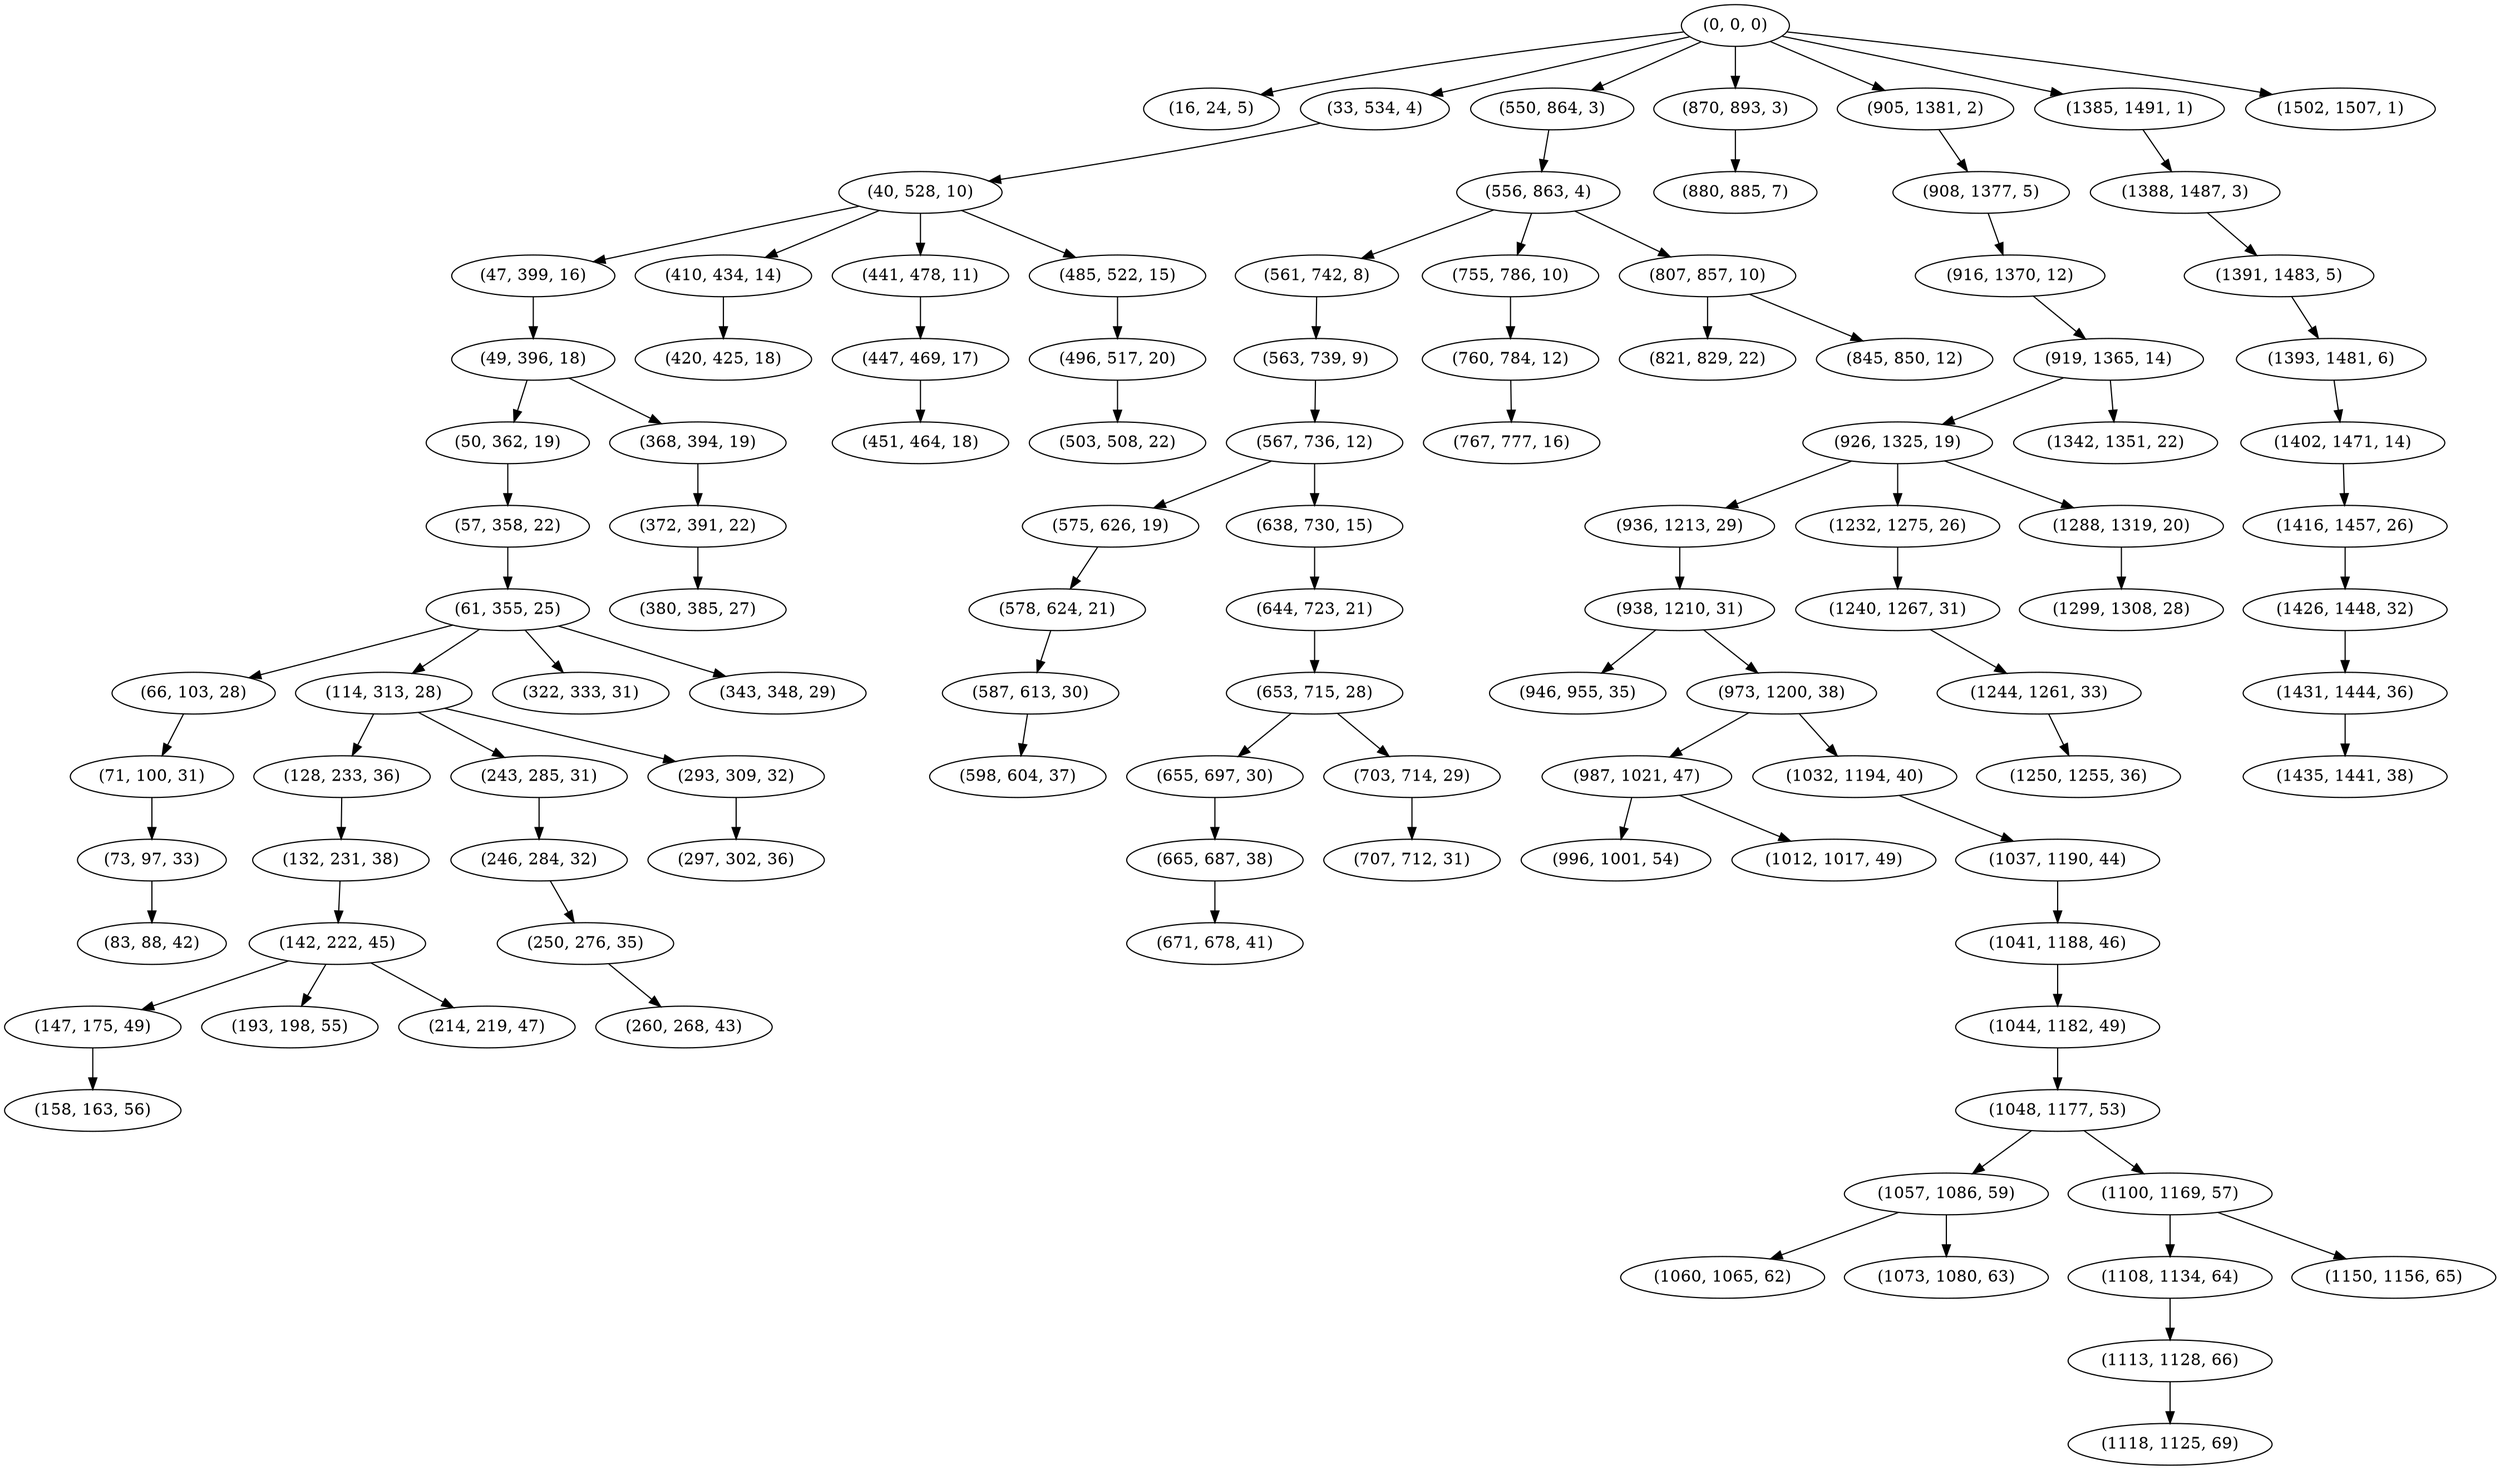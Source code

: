 digraph tree {
    "(0, 0, 0)";
    "(16, 24, 5)";
    "(33, 534, 4)";
    "(40, 528, 10)";
    "(47, 399, 16)";
    "(49, 396, 18)";
    "(50, 362, 19)";
    "(57, 358, 22)";
    "(61, 355, 25)";
    "(66, 103, 28)";
    "(71, 100, 31)";
    "(73, 97, 33)";
    "(83, 88, 42)";
    "(114, 313, 28)";
    "(128, 233, 36)";
    "(132, 231, 38)";
    "(142, 222, 45)";
    "(147, 175, 49)";
    "(158, 163, 56)";
    "(193, 198, 55)";
    "(214, 219, 47)";
    "(243, 285, 31)";
    "(246, 284, 32)";
    "(250, 276, 35)";
    "(260, 268, 43)";
    "(293, 309, 32)";
    "(297, 302, 36)";
    "(322, 333, 31)";
    "(343, 348, 29)";
    "(368, 394, 19)";
    "(372, 391, 22)";
    "(380, 385, 27)";
    "(410, 434, 14)";
    "(420, 425, 18)";
    "(441, 478, 11)";
    "(447, 469, 17)";
    "(451, 464, 18)";
    "(485, 522, 15)";
    "(496, 517, 20)";
    "(503, 508, 22)";
    "(550, 864, 3)";
    "(556, 863, 4)";
    "(561, 742, 8)";
    "(563, 739, 9)";
    "(567, 736, 12)";
    "(575, 626, 19)";
    "(578, 624, 21)";
    "(587, 613, 30)";
    "(598, 604, 37)";
    "(638, 730, 15)";
    "(644, 723, 21)";
    "(653, 715, 28)";
    "(655, 697, 30)";
    "(665, 687, 38)";
    "(671, 678, 41)";
    "(703, 714, 29)";
    "(707, 712, 31)";
    "(755, 786, 10)";
    "(760, 784, 12)";
    "(767, 777, 16)";
    "(807, 857, 10)";
    "(821, 829, 22)";
    "(845, 850, 12)";
    "(870, 893, 3)";
    "(880, 885, 7)";
    "(905, 1381, 2)";
    "(908, 1377, 5)";
    "(916, 1370, 12)";
    "(919, 1365, 14)";
    "(926, 1325, 19)";
    "(936, 1213, 29)";
    "(938, 1210, 31)";
    "(946, 955, 35)";
    "(973, 1200, 38)";
    "(987, 1021, 47)";
    "(996, 1001, 54)";
    "(1012, 1017, 49)";
    "(1032, 1194, 40)";
    "(1037, 1190, 44)";
    "(1041, 1188, 46)";
    "(1044, 1182, 49)";
    "(1048, 1177, 53)";
    "(1057, 1086, 59)";
    "(1060, 1065, 62)";
    "(1073, 1080, 63)";
    "(1100, 1169, 57)";
    "(1108, 1134, 64)";
    "(1113, 1128, 66)";
    "(1118, 1125, 69)";
    "(1150, 1156, 65)";
    "(1232, 1275, 26)";
    "(1240, 1267, 31)";
    "(1244, 1261, 33)";
    "(1250, 1255, 36)";
    "(1288, 1319, 20)";
    "(1299, 1308, 28)";
    "(1342, 1351, 22)";
    "(1385, 1491, 1)";
    "(1388, 1487, 3)";
    "(1391, 1483, 5)";
    "(1393, 1481, 6)";
    "(1402, 1471, 14)";
    "(1416, 1457, 26)";
    "(1426, 1448, 32)";
    "(1431, 1444, 36)";
    "(1435, 1441, 38)";
    "(1502, 1507, 1)";
    "(0, 0, 0)" -> "(16, 24, 5)";
    "(0, 0, 0)" -> "(33, 534, 4)";
    "(0, 0, 0)" -> "(550, 864, 3)";
    "(0, 0, 0)" -> "(870, 893, 3)";
    "(0, 0, 0)" -> "(905, 1381, 2)";
    "(0, 0, 0)" -> "(1385, 1491, 1)";
    "(0, 0, 0)" -> "(1502, 1507, 1)";
    "(33, 534, 4)" -> "(40, 528, 10)";
    "(40, 528, 10)" -> "(47, 399, 16)";
    "(40, 528, 10)" -> "(410, 434, 14)";
    "(40, 528, 10)" -> "(441, 478, 11)";
    "(40, 528, 10)" -> "(485, 522, 15)";
    "(47, 399, 16)" -> "(49, 396, 18)";
    "(49, 396, 18)" -> "(50, 362, 19)";
    "(49, 396, 18)" -> "(368, 394, 19)";
    "(50, 362, 19)" -> "(57, 358, 22)";
    "(57, 358, 22)" -> "(61, 355, 25)";
    "(61, 355, 25)" -> "(66, 103, 28)";
    "(61, 355, 25)" -> "(114, 313, 28)";
    "(61, 355, 25)" -> "(322, 333, 31)";
    "(61, 355, 25)" -> "(343, 348, 29)";
    "(66, 103, 28)" -> "(71, 100, 31)";
    "(71, 100, 31)" -> "(73, 97, 33)";
    "(73, 97, 33)" -> "(83, 88, 42)";
    "(114, 313, 28)" -> "(128, 233, 36)";
    "(114, 313, 28)" -> "(243, 285, 31)";
    "(114, 313, 28)" -> "(293, 309, 32)";
    "(128, 233, 36)" -> "(132, 231, 38)";
    "(132, 231, 38)" -> "(142, 222, 45)";
    "(142, 222, 45)" -> "(147, 175, 49)";
    "(142, 222, 45)" -> "(193, 198, 55)";
    "(142, 222, 45)" -> "(214, 219, 47)";
    "(147, 175, 49)" -> "(158, 163, 56)";
    "(243, 285, 31)" -> "(246, 284, 32)";
    "(246, 284, 32)" -> "(250, 276, 35)";
    "(250, 276, 35)" -> "(260, 268, 43)";
    "(293, 309, 32)" -> "(297, 302, 36)";
    "(368, 394, 19)" -> "(372, 391, 22)";
    "(372, 391, 22)" -> "(380, 385, 27)";
    "(410, 434, 14)" -> "(420, 425, 18)";
    "(441, 478, 11)" -> "(447, 469, 17)";
    "(447, 469, 17)" -> "(451, 464, 18)";
    "(485, 522, 15)" -> "(496, 517, 20)";
    "(496, 517, 20)" -> "(503, 508, 22)";
    "(550, 864, 3)" -> "(556, 863, 4)";
    "(556, 863, 4)" -> "(561, 742, 8)";
    "(556, 863, 4)" -> "(755, 786, 10)";
    "(556, 863, 4)" -> "(807, 857, 10)";
    "(561, 742, 8)" -> "(563, 739, 9)";
    "(563, 739, 9)" -> "(567, 736, 12)";
    "(567, 736, 12)" -> "(575, 626, 19)";
    "(567, 736, 12)" -> "(638, 730, 15)";
    "(575, 626, 19)" -> "(578, 624, 21)";
    "(578, 624, 21)" -> "(587, 613, 30)";
    "(587, 613, 30)" -> "(598, 604, 37)";
    "(638, 730, 15)" -> "(644, 723, 21)";
    "(644, 723, 21)" -> "(653, 715, 28)";
    "(653, 715, 28)" -> "(655, 697, 30)";
    "(653, 715, 28)" -> "(703, 714, 29)";
    "(655, 697, 30)" -> "(665, 687, 38)";
    "(665, 687, 38)" -> "(671, 678, 41)";
    "(703, 714, 29)" -> "(707, 712, 31)";
    "(755, 786, 10)" -> "(760, 784, 12)";
    "(760, 784, 12)" -> "(767, 777, 16)";
    "(807, 857, 10)" -> "(821, 829, 22)";
    "(807, 857, 10)" -> "(845, 850, 12)";
    "(870, 893, 3)" -> "(880, 885, 7)";
    "(905, 1381, 2)" -> "(908, 1377, 5)";
    "(908, 1377, 5)" -> "(916, 1370, 12)";
    "(916, 1370, 12)" -> "(919, 1365, 14)";
    "(919, 1365, 14)" -> "(926, 1325, 19)";
    "(919, 1365, 14)" -> "(1342, 1351, 22)";
    "(926, 1325, 19)" -> "(936, 1213, 29)";
    "(926, 1325, 19)" -> "(1232, 1275, 26)";
    "(926, 1325, 19)" -> "(1288, 1319, 20)";
    "(936, 1213, 29)" -> "(938, 1210, 31)";
    "(938, 1210, 31)" -> "(946, 955, 35)";
    "(938, 1210, 31)" -> "(973, 1200, 38)";
    "(973, 1200, 38)" -> "(987, 1021, 47)";
    "(973, 1200, 38)" -> "(1032, 1194, 40)";
    "(987, 1021, 47)" -> "(996, 1001, 54)";
    "(987, 1021, 47)" -> "(1012, 1017, 49)";
    "(1032, 1194, 40)" -> "(1037, 1190, 44)";
    "(1037, 1190, 44)" -> "(1041, 1188, 46)";
    "(1041, 1188, 46)" -> "(1044, 1182, 49)";
    "(1044, 1182, 49)" -> "(1048, 1177, 53)";
    "(1048, 1177, 53)" -> "(1057, 1086, 59)";
    "(1048, 1177, 53)" -> "(1100, 1169, 57)";
    "(1057, 1086, 59)" -> "(1060, 1065, 62)";
    "(1057, 1086, 59)" -> "(1073, 1080, 63)";
    "(1100, 1169, 57)" -> "(1108, 1134, 64)";
    "(1100, 1169, 57)" -> "(1150, 1156, 65)";
    "(1108, 1134, 64)" -> "(1113, 1128, 66)";
    "(1113, 1128, 66)" -> "(1118, 1125, 69)";
    "(1232, 1275, 26)" -> "(1240, 1267, 31)";
    "(1240, 1267, 31)" -> "(1244, 1261, 33)";
    "(1244, 1261, 33)" -> "(1250, 1255, 36)";
    "(1288, 1319, 20)" -> "(1299, 1308, 28)";
    "(1385, 1491, 1)" -> "(1388, 1487, 3)";
    "(1388, 1487, 3)" -> "(1391, 1483, 5)";
    "(1391, 1483, 5)" -> "(1393, 1481, 6)";
    "(1393, 1481, 6)" -> "(1402, 1471, 14)";
    "(1402, 1471, 14)" -> "(1416, 1457, 26)";
    "(1416, 1457, 26)" -> "(1426, 1448, 32)";
    "(1426, 1448, 32)" -> "(1431, 1444, 36)";
    "(1431, 1444, 36)" -> "(1435, 1441, 38)";
}
